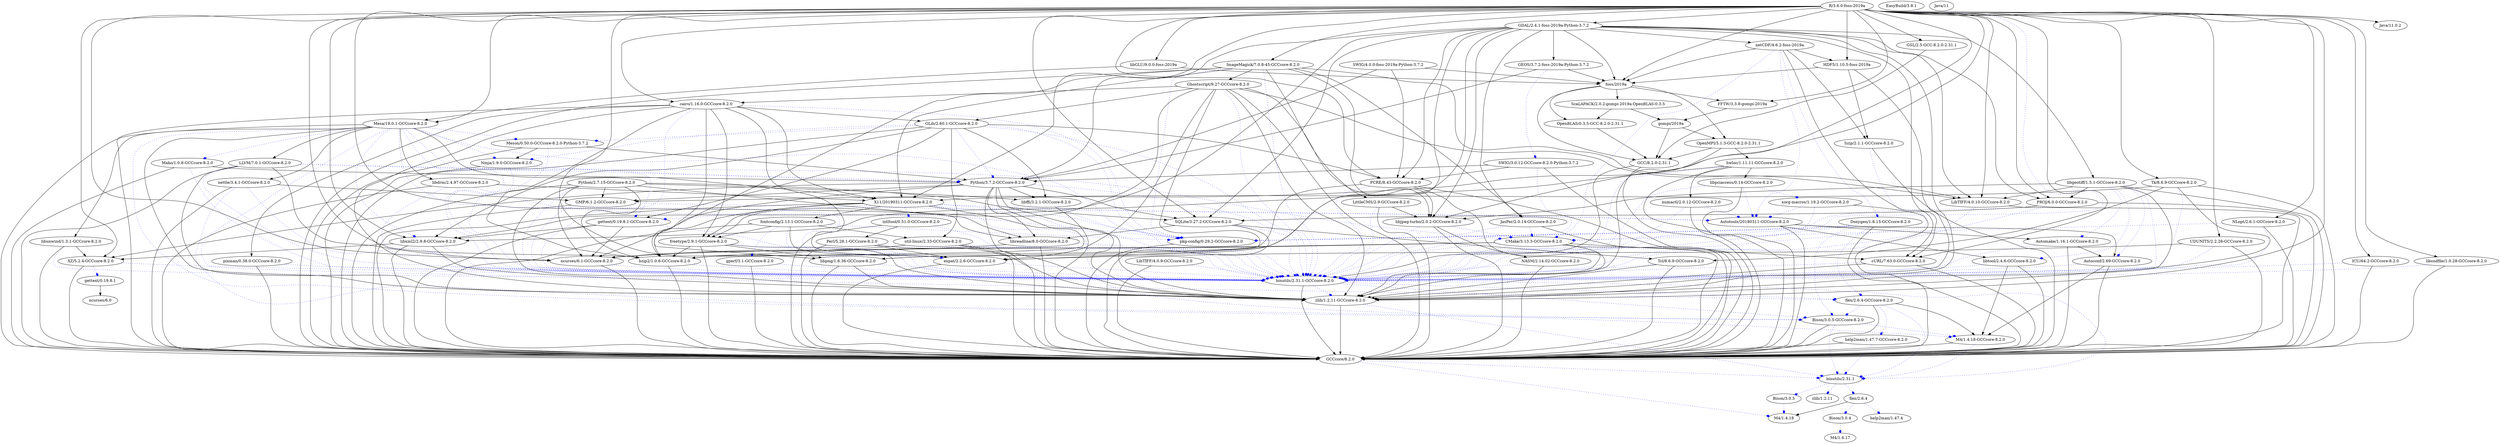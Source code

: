 digraph graphname {
"M4/1.4.18";
"Bison/3.0.5-GCCcore-8.2.0";
"binutils/2.31.1";
"M4/1.4.17";
"intltool/0.51.0-GCCcore-8.2.0";
"GCC/8.2.0-2.31.1";
"GLib/2.60.1-GCCcore-8.2.0";
"EasyBuild/3.8.1";
"Bison/3.0.4";
"Bison/3.0.5";
"GCCcore/8.2.0";
"libxml2/2.9.8-GCCcore-8.2.0";
"pkg-config/0.29.2-GCCcore-8.2.0";
"Tcl/8.6.9-GCCcore-8.2.0";
"Mako/1.0.8-GCCcore-8.2.0";
"libdrm/2.4.97-GCCcore-8.2.0";
"SWIG/4.0.0-foss-2019a-Python-3.7.2";
"libGLU/9.0.0-foss-2019a";
"expat/2.2.6-GCCcore-8.2.0";
"libtool/2.4.6-GCCcore-8.2.0";
"Automake/1.16.1-GCCcore-8.2.0";
"help2man/1.47.4";
"freetype/2.9.1-GCCcore-8.2.0";
"X11/20190311-GCCcore-8.2.0";
"LibTIFF/4.0.9-GCCcore-8.2.0";
"Java/11.0.2";
"ncurses/6.0";
"Autoconf/2.69-GCCcore-8.2.0";
"Python/3.7.2-GCCcore-8.2.0";
"cairo/1.16.0-GCCcore-8.2.0";
"R/3.6.0-foss-2019a";
"Ghostscript/9.27-GCCcore-8.2.0";
"zlib/1.2.11-GCCcore-8.2.0";
"Szip/2.1.1-GCCcore-8.2.0";
"util-linux/2.33-GCCcore-8.2.0";
"NLopt/2.6.1-GCCcore-8.2.0";
"OpenBLAS/0.3.5-GCC-8.2.0-2.31.1";
"libreadline/8.0-GCCcore-8.2.0";
"PROJ/6.0.0-GCCcore-8.2.0";
"LittleCMS/2.9-GCCcore-8.2.0";
"libffi/3.2.1-GCCcore-8.2.0";
"Tk/8.6.9-GCCcore-8.2.0";
"flex/2.6.4-GCCcore-8.2.0";
"libpciaccess/0.14-GCCcore-8.2.0";
"Doxygen/1.8.15-GCCcore-8.2.0";
"nettle/3.4.1-GCCcore-8.2.0";
"binutils/2.31.1-GCCcore-8.2.0";
"Autotools/20180311-GCCcore-8.2.0";
"libunwind/1.3.1-GCCcore-8.2.0";
"flex/2.6.4";
"zlib/1.2.11";
"numactl/2.0.12-GCCcore-8.2.0";
"FFTW/3.3.8-gompi-2019a";
"fontconfig/2.13.1-GCCcore-8.2.0";
"ICU/64.2-GCCcore-8.2.0";
"NASM/2.14.02-GCCcore-8.2.0";
"GMP/6.1.2-GCCcore-8.2.0";
"JasPer/2.0.14-GCCcore-8.2.0";
"SQLite/3.27.2-GCCcore-8.2.0";
"Python/2.7.15-GCCcore-8.2.0";
"Mesa/19.0.1-GCCcore-8.2.0";
"ncurses/6.1-GCCcore-8.2.0";
"UDUNITS/2.2.26-GCCcore-8.2.0";
"libpng/1.6.36-GCCcore-8.2.0";
"libjpeg-turbo/2.0.2-GCCcore-8.2.0";
"help2man/1.47.7-GCCcore-8.2.0";
"GSL/2.5-GCC-8.2.0-2.31.1";
"GDAL/2.4.1-foss-2019a-Python-3.7.2";
"SWIG/3.0.12-GCCcore-8.2.0-Python-3.7.2";
"netCDF/4.6.2-foss-2019a";
"gettext/0.19.8.1";
"LibTIFF/4.0.10-GCCcore-8.2.0";
"CMake/3.13.3-GCCcore-8.2.0";
"HDF5/1.10.5-foss-2019a";
"GEOS/3.7.2-foss-2019a-Python-3.7.2";
"Meson/0.50.0-GCCcore-8.2.0-Python-3.7.2";
"cURL/7.63.0-GCCcore-8.2.0";
"ScaLAPACK/2.0.2-gompi-2019a-OpenBLAS-0.3.5";
"gettext/0.19.8.1-GCCcore-8.2.0";
"Java/11";
"M4/1.4.18-GCCcore-8.2.0";
"xorg-macros/1.19.2-GCCcore-8.2.0";
"bzip2/1.0.6-GCCcore-8.2.0";
"libsndfile/1.0.28-GCCcore-8.2.0";
"Ninja/1.9.0-GCCcore-8.2.0";
"PCRE/8.43-GCCcore-8.2.0";
"gperf/3.1-GCCcore-8.2.0";
"XZ/5.2.4-GCCcore-8.2.0";
"hwloc/1.11.11-GCCcore-8.2.0";
"gompi/2019a";
"OpenMPI/3.1.3-GCC-8.2.0-2.31.1";
"foss/2019a";
"pixman/0.38.0-GCCcore-8.2.0";
"Perl/5.28.1-GCCcore-8.2.0";
"ImageMagick/7.0.8-45-GCCcore-8.2.0";
"libgeotiff/1.5.1-GCCcore-8.2.0";
"LLVM/7.0.1-GCCcore-8.2.0";
"Bison/3.0.5-GCCcore-8.2.0" -> "M4/1.4.18-GCCcore-8.2.0"  [arrowhead=diamond, color=blue, style=dotted];
"Bison/3.0.5-GCCcore-8.2.0" -> "binutils/2.31.1"  [arrowhead=diamond, color=blue, style=dotted];
"Bison/3.0.5-GCCcore-8.2.0" -> "GCCcore/8.2.0";
"binutils/2.31.1" -> "flex/2.6.4"  [arrowhead=diamond, color=blue, style=dotted];
"binutils/2.31.1" -> "Bison/3.0.5"  [arrowhead=diamond, color=blue, style=dotted];
"binutils/2.31.1" -> "zlib/1.2.11"  [arrowhead=diamond, color=blue, style=dotted];
"intltool/0.51.0-GCCcore-8.2.0" -> "Perl/5.28.1-GCCcore-8.2.0";
"intltool/0.51.0-GCCcore-8.2.0" -> "binutils/2.31.1-GCCcore-8.2.0"  [arrowhead=diamond, color=blue, style=dotted];
"intltool/0.51.0-GCCcore-8.2.0" -> "GCCcore/8.2.0";
"GCC/8.2.0-2.31.1" -> "GCCcore/8.2.0";
"GCC/8.2.0-2.31.1" -> "binutils/2.31.1-GCCcore-8.2.0";
"GLib/2.60.1-GCCcore-8.2.0" -> "libffi/3.2.1-GCCcore-8.2.0";
"GLib/2.60.1-GCCcore-8.2.0" -> "gettext/0.19.8.1-GCCcore-8.2.0";
"GLib/2.60.1-GCCcore-8.2.0" -> "libxml2/2.9.8-GCCcore-8.2.0";
"GLib/2.60.1-GCCcore-8.2.0" -> "PCRE/8.43-GCCcore-8.2.0";
"GLib/2.60.1-GCCcore-8.2.0" -> "util-linux/2.33-GCCcore-8.2.0";
"GLib/2.60.1-GCCcore-8.2.0" -> "Python/3.7.2-GCCcore-8.2.0"  [arrowhead=diamond, color=blue, style=dotted];
"GLib/2.60.1-GCCcore-8.2.0" -> "Meson/0.50.0-GCCcore-8.2.0-Python-3.7.2"  [arrowhead=diamond, color=blue, style=dotted];
"GLib/2.60.1-GCCcore-8.2.0" -> "Ninja/1.9.0-GCCcore-8.2.0"  [arrowhead=diamond, color=blue, style=dotted];
"GLib/2.60.1-GCCcore-8.2.0" -> "binutils/2.31.1-GCCcore-8.2.0"  [arrowhead=diamond, color=blue, style=dotted];
"GLib/2.60.1-GCCcore-8.2.0" -> "pkg-config/0.29.2-GCCcore-8.2.0"  [arrowhead=diamond, color=blue, style=dotted];
"GLib/2.60.1-GCCcore-8.2.0" -> "GCCcore/8.2.0";
"Bison/3.0.4" -> "M4/1.4.17"  [arrowhead=diamond, color=blue, style=dotted];
"Bison/3.0.5" -> "M4/1.4.18"  [arrowhead=diamond, color=blue, style=dotted];
"GCCcore/8.2.0" -> "M4/1.4.18"  [arrowhead=diamond, color=blue, style=dotted];
"GCCcore/8.2.0" -> "binutils/2.31.1"  [arrowhead=diamond, color=blue, style=dotted];
"libxml2/2.9.8-GCCcore-8.2.0" -> "XZ/5.2.4-GCCcore-8.2.0";
"libxml2/2.9.8-GCCcore-8.2.0" -> "zlib/1.2.11-GCCcore-8.2.0";
"libxml2/2.9.8-GCCcore-8.2.0" -> "binutils/2.31.1-GCCcore-8.2.0"  [arrowhead=diamond, color=blue, style=dotted];
"libxml2/2.9.8-GCCcore-8.2.0" -> "GCCcore/8.2.0";
"pkg-config/0.29.2-GCCcore-8.2.0" -> "binutils/2.31.1-GCCcore-8.2.0"  [arrowhead=diamond, color=blue, style=dotted];
"pkg-config/0.29.2-GCCcore-8.2.0" -> "GCCcore/8.2.0";
"Tcl/8.6.9-GCCcore-8.2.0" -> "zlib/1.2.11-GCCcore-8.2.0";
"Tcl/8.6.9-GCCcore-8.2.0" -> "binutils/2.31.1-GCCcore-8.2.0"  [arrowhead=diamond, color=blue, style=dotted];
"Tcl/8.6.9-GCCcore-8.2.0" -> "GCCcore/8.2.0";
"Mako/1.0.8-GCCcore-8.2.0" -> "Python/3.7.2-GCCcore-8.2.0";
"Mako/1.0.8-GCCcore-8.2.0" -> "binutils/2.31.1-GCCcore-8.2.0"  [arrowhead=diamond, color=blue, style=dotted];
"Mako/1.0.8-GCCcore-8.2.0" -> "GCCcore/8.2.0";
"libdrm/2.4.97-GCCcore-8.2.0" -> "X11/20190311-GCCcore-8.2.0";
"libdrm/2.4.97-GCCcore-8.2.0" -> "binutils/2.31.1-GCCcore-8.2.0"  [arrowhead=diamond, color=blue, style=dotted];
"libdrm/2.4.97-GCCcore-8.2.0" -> "pkg-config/0.29.2-GCCcore-8.2.0"  [arrowhead=diamond, color=blue, style=dotted];
"libdrm/2.4.97-GCCcore-8.2.0" -> "GCCcore/8.2.0";
"SWIG/4.0.0-foss-2019a-Python-3.7.2" -> "Python/3.7.2-GCCcore-8.2.0";
"SWIG/4.0.0-foss-2019a-Python-3.7.2" -> "PCRE/8.43-GCCcore-8.2.0";
"SWIG/4.0.0-foss-2019a-Python-3.7.2" -> "foss/2019a";
"libGLU/9.0.0-foss-2019a" -> "Mesa/19.0.1-GCCcore-8.2.0";
"libGLU/9.0.0-foss-2019a" -> "foss/2019a";
"expat/2.2.6-GCCcore-8.2.0" -> "binutils/2.31.1-GCCcore-8.2.0"  [arrowhead=diamond, color=blue, style=dotted];
"expat/2.2.6-GCCcore-8.2.0" -> "GCCcore/8.2.0";
"libtool/2.4.6-GCCcore-8.2.0" -> "M4/1.4.18-GCCcore-8.2.0";
"libtool/2.4.6-GCCcore-8.2.0" -> "binutils/2.31.1-GCCcore-8.2.0"  [arrowhead=diamond, color=blue, style=dotted];
"libtool/2.4.6-GCCcore-8.2.0" -> "GCCcore/8.2.0";
"Automake/1.16.1-GCCcore-8.2.0" -> "Autoconf/2.69-GCCcore-8.2.0";
"Automake/1.16.1-GCCcore-8.2.0" -> "binutils/2.31.1-GCCcore-8.2.0"  [arrowhead=diamond, color=blue, style=dotted];
"Automake/1.16.1-GCCcore-8.2.0" -> "GCCcore/8.2.0";
"freetype/2.9.1-GCCcore-8.2.0" -> "bzip2/1.0.6-GCCcore-8.2.0";
"freetype/2.9.1-GCCcore-8.2.0" -> "libpng/1.6.36-GCCcore-8.2.0";
"freetype/2.9.1-GCCcore-8.2.0" -> "zlib/1.2.11-GCCcore-8.2.0";
"freetype/2.9.1-GCCcore-8.2.0" -> "binutils/2.31.1-GCCcore-8.2.0"  [arrowhead=diamond, color=blue, style=dotted];
"freetype/2.9.1-GCCcore-8.2.0" -> "GCCcore/8.2.0";
"X11/20190311-GCCcore-8.2.0" -> "bzip2/1.0.6-GCCcore-8.2.0";
"X11/20190311-GCCcore-8.2.0" -> "fontconfig/2.13.1-GCCcore-8.2.0";
"X11/20190311-GCCcore-8.2.0" -> "freetype/2.9.1-GCCcore-8.2.0";
"X11/20190311-GCCcore-8.2.0" -> "zlib/1.2.11-GCCcore-8.2.0";
"X11/20190311-GCCcore-8.2.0" -> "binutils/2.31.1-GCCcore-8.2.0"  [arrowhead=diamond, color=blue, style=dotted];
"X11/20190311-GCCcore-8.2.0" -> "Autotools/20180311-GCCcore-8.2.0"  [arrowhead=diamond, color=blue, style=dotted];
"X11/20190311-GCCcore-8.2.0" -> "Bison/3.0.5-GCCcore-8.2.0"  [arrowhead=diamond, color=blue, style=dotted];
"X11/20190311-GCCcore-8.2.0" -> "gettext/0.19.8.1-GCCcore-8.2.0"  [arrowhead=diamond, color=blue, style=dotted];
"X11/20190311-GCCcore-8.2.0" -> "pkg-config/0.29.2-GCCcore-8.2.0"  [arrowhead=diamond, color=blue, style=dotted];
"X11/20190311-GCCcore-8.2.0" -> "intltool/0.51.0-GCCcore-8.2.0"  [arrowhead=diamond, color=blue, style=dotted];
"X11/20190311-GCCcore-8.2.0" -> "GCCcore/8.2.0";
"LibTIFF/4.0.9-GCCcore-8.2.0" -> "binutils/2.31.1-GCCcore-8.2.0"  [arrowhead=diamond, color=blue, style=dotted];
"LibTIFF/4.0.9-GCCcore-8.2.0" -> "GCCcore/8.2.0";
"Autoconf/2.69-GCCcore-8.2.0" -> "M4/1.4.18-GCCcore-8.2.0";
"Autoconf/2.69-GCCcore-8.2.0" -> "binutils/2.31.1-GCCcore-8.2.0"  [arrowhead=diamond, color=blue, style=dotted];
"Autoconf/2.69-GCCcore-8.2.0" -> "GCCcore/8.2.0";
"Python/3.7.2-GCCcore-8.2.0" -> "bzip2/1.0.6-GCCcore-8.2.0";
"Python/3.7.2-GCCcore-8.2.0" -> "zlib/1.2.11-GCCcore-8.2.0";
"Python/3.7.2-GCCcore-8.2.0" -> "libreadline/8.0-GCCcore-8.2.0";
"Python/3.7.2-GCCcore-8.2.0" -> "ncurses/6.1-GCCcore-8.2.0";
"Python/3.7.2-GCCcore-8.2.0" -> "SQLite/3.27.2-GCCcore-8.2.0";
"Python/3.7.2-GCCcore-8.2.0" -> "XZ/5.2.4-GCCcore-8.2.0";
"Python/3.7.2-GCCcore-8.2.0" -> "GMP/6.1.2-GCCcore-8.2.0";
"Python/3.7.2-GCCcore-8.2.0" -> "libffi/3.2.1-GCCcore-8.2.0";
"Python/3.7.2-GCCcore-8.2.0" -> "binutils/2.31.1-GCCcore-8.2.0"  [arrowhead=diamond, color=blue, style=dotted];
"Python/3.7.2-GCCcore-8.2.0" -> "GCCcore/8.2.0";
"cairo/1.16.0-GCCcore-8.2.0" -> "bzip2/1.0.6-GCCcore-8.2.0";
"cairo/1.16.0-GCCcore-8.2.0" -> "zlib/1.2.11-GCCcore-8.2.0";
"cairo/1.16.0-GCCcore-8.2.0" -> "libpng/1.6.36-GCCcore-8.2.0";
"cairo/1.16.0-GCCcore-8.2.0" -> "freetype/2.9.1-GCCcore-8.2.0";
"cairo/1.16.0-GCCcore-8.2.0" -> "pixman/0.38.0-GCCcore-8.2.0";
"cairo/1.16.0-GCCcore-8.2.0" -> "expat/2.2.6-GCCcore-8.2.0";
"cairo/1.16.0-GCCcore-8.2.0" -> "GLib/2.60.1-GCCcore-8.2.0";
"cairo/1.16.0-GCCcore-8.2.0" -> "X11/20190311-GCCcore-8.2.0";
"cairo/1.16.0-GCCcore-8.2.0" -> "binutils/2.31.1-GCCcore-8.2.0"  [arrowhead=diamond, color=blue, style=dotted];
"cairo/1.16.0-GCCcore-8.2.0" -> "pkg-config/0.29.2-GCCcore-8.2.0"  [arrowhead=diamond, color=blue, style=dotted];
"cairo/1.16.0-GCCcore-8.2.0" -> "GCCcore/8.2.0";
"R/3.6.0-foss-2019a" -> "X11/20190311-GCCcore-8.2.0";
"R/3.6.0-foss-2019a" -> "Mesa/19.0.1-GCCcore-8.2.0";
"R/3.6.0-foss-2019a" -> "libGLU/9.0.0-foss-2019a";
"R/3.6.0-foss-2019a" -> "cairo/1.16.0-GCCcore-8.2.0";
"R/3.6.0-foss-2019a" -> "libreadline/8.0-GCCcore-8.2.0";
"R/3.6.0-foss-2019a" -> "ncurses/6.1-GCCcore-8.2.0";
"R/3.6.0-foss-2019a" -> "bzip2/1.0.6-GCCcore-8.2.0";
"R/3.6.0-foss-2019a" -> "XZ/5.2.4-GCCcore-8.2.0";
"R/3.6.0-foss-2019a" -> "zlib/1.2.11-GCCcore-8.2.0";
"R/3.6.0-foss-2019a" -> "SQLite/3.27.2-GCCcore-8.2.0";
"R/3.6.0-foss-2019a" -> "PCRE/8.43-GCCcore-8.2.0";
"R/3.6.0-foss-2019a" -> "libpng/1.6.36-GCCcore-8.2.0";
"R/3.6.0-foss-2019a" -> "libjpeg-turbo/2.0.2-GCCcore-8.2.0";
"R/3.6.0-foss-2019a" -> "LibTIFF/4.0.10-GCCcore-8.2.0";
"R/3.6.0-foss-2019a" -> "Java/11.0.2";
"R/3.6.0-foss-2019a" -> "Tk/8.6.9-GCCcore-8.2.0";
"R/3.6.0-foss-2019a" -> "cURL/7.63.0-GCCcore-8.2.0";
"R/3.6.0-foss-2019a" -> "libxml2/2.9.8-GCCcore-8.2.0";
"R/3.6.0-foss-2019a" -> "GDAL/2.4.1-foss-2019a-Python-3.7.2";
"R/3.6.0-foss-2019a" -> "PROJ/6.0.0-GCCcore-8.2.0";
"R/3.6.0-foss-2019a" -> "GMP/6.1.2-GCCcore-8.2.0";
"R/3.6.0-foss-2019a" -> "NLopt/2.6.1-GCCcore-8.2.0";
"R/3.6.0-foss-2019a" -> "FFTW/3.3.8-gompi-2019a";
"R/3.6.0-foss-2019a" -> "libsndfile/1.0.28-GCCcore-8.2.0";
"R/3.6.0-foss-2019a" -> "ICU/64.2-GCCcore-8.2.0";
"R/3.6.0-foss-2019a" -> "HDF5/1.10.5-foss-2019a";
"R/3.6.0-foss-2019a" -> "UDUNITS/2.2.26-GCCcore-8.2.0";
"R/3.6.0-foss-2019a" -> "GSL/2.5-GCC-8.2.0-2.31.1";
"R/3.6.0-foss-2019a" -> "ImageMagick/7.0.8-45-GCCcore-8.2.0";
"R/3.6.0-foss-2019a" -> "pkg-config/0.29.2-GCCcore-8.2.0"  [arrowhead=diamond, color=blue, style=dotted];
"R/3.6.0-foss-2019a" -> "foss/2019a";
"Ghostscript/9.27-GCCcore-8.2.0" -> "zlib/1.2.11-GCCcore-8.2.0";
"Ghostscript/9.27-GCCcore-8.2.0" -> "libpng/1.6.36-GCCcore-8.2.0";
"Ghostscript/9.27-GCCcore-8.2.0" -> "freetype/2.9.1-GCCcore-8.2.0";
"Ghostscript/9.27-GCCcore-8.2.0" -> "libjpeg-turbo/2.0.2-GCCcore-8.2.0";
"Ghostscript/9.27-GCCcore-8.2.0" -> "expat/2.2.6-GCCcore-8.2.0";
"Ghostscript/9.27-GCCcore-8.2.0" -> "GLib/2.60.1-GCCcore-8.2.0";
"Ghostscript/9.27-GCCcore-8.2.0" -> "cairo/1.16.0-GCCcore-8.2.0";
"Ghostscript/9.27-GCCcore-8.2.0" -> "LibTIFF/4.0.10-GCCcore-8.2.0";
"Ghostscript/9.27-GCCcore-8.2.0" -> "binutils/2.31.1-GCCcore-8.2.0"  [arrowhead=diamond, color=blue, style=dotted];
"Ghostscript/9.27-GCCcore-8.2.0" -> "GCCcore/8.2.0";
"zlib/1.2.11-GCCcore-8.2.0" -> "binutils/2.31.1"  [arrowhead=diamond, color=blue, style=dotted];
"zlib/1.2.11-GCCcore-8.2.0" -> "GCCcore/8.2.0";
"Szip/2.1.1-GCCcore-8.2.0" -> "binutils/2.31.1-GCCcore-8.2.0"  [arrowhead=diamond, color=blue, style=dotted];
"Szip/2.1.1-GCCcore-8.2.0" -> "GCCcore/8.2.0";
"util-linux/2.33-GCCcore-8.2.0" -> "ncurses/6.1-GCCcore-8.2.0";
"util-linux/2.33-GCCcore-8.2.0" -> "zlib/1.2.11-GCCcore-8.2.0";
"util-linux/2.33-GCCcore-8.2.0" -> "binutils/2.31.1-GCCcore-8.2.0"  [arrowhead=diamond, color=blue, style=dotted];
"util-linux/2.33-GCCcore-8.2.0" -> "GCCcore/8.2.0";
"NLopt/2.6.1-GCCcore-8.2.0" -> "CMake/3.13.3-GCCcore-8.2.0"  [arrowhead=diamond, color=blue, style=dotted];
"NLopt/2.6.1-GCCcore-8.2.0" -> "binutils/2.31.1-GCCcore-8.2.0"  [arrowhead=diamond, color=blue, style=dotted];
"NLopt/2.6.1-GCCcore-8.2.0" -> "GCCcore/8.2.0";
"OpenBLAS/0.3.5-GCC-8.2.0-2.31.1" -> "GCC/8.2.0-2.31.1";
"libreadline/8.0-GCCcore-8.2.0" -> "ncurses/6.1-GCCcore-8.2.0";
"libreadline/8.0-GCCcore-8.2.0" -> "binutils/2.31.1-GCCcore-8.2.0"  [arrowhead=diamond, color=blue, style=dotted];
"libreadline/8.0-GCCcore-8.2.0" -> "GCCcore/8.2.0";
"PROJ/6.0.0-GCCcore-8.2.0" -> "SQLite/3.27.2-GCCcore-8.2.0";
"PROJ/6.0.0-GCCcore-8.2.0" -> "pkg-config/0.29.2-GCCcore-8.2.0"  [arrowhead=diamond, color=blue, style=dotted];
"PROJ/6.0.0-GCCcore-8.2.0" -> "binutils/2.31.1-GCCcore-8.2.0"  [arrowhead=diamond, color=blue, style=dotted];
"PROJ/6.0.0-GCCcore-8.2.0" -> "GCCcore/8.2.0";
"LittleCMS/2.9-GCCcore-8.2.0" -> "libjpeg-turbo/2.0.2-GCCcore-8.2.0";
"LittleCMS/2.9-GCCcore-8.2.0" -> "binutils/2.31.1-GCCcore-8.2.0"  [arrowhead=diamond, color=blue, style=dotted];
"LittleCMS/2.9-GCCcore-8.2.0" -> "GCCcore/8.2.0";
"libffi/3.2.1-GCCcore-8.2.0" -> "binutils/2.31.1-GCCcore-8.2.0"  [arrowhead=diamond, color=blue, style=dotted];
"libffi/3.2.1-GCCcore-8.2.0" -> "GCCcore/8.2.0";
"Tk/8.6.9-GCCcore-8.2.0" -> "Tcl/8.6.9-GCCcore-8.2.0";
"Tk/8.6.9-GCCcore-8.2.0" -> "X11/20190311-GCCcore-8.2.0";
"Tk/8.6.9-GCCcore-8.2.0" -> "zlib/1.2.11-GCCcore-8.2.0";
"Tk/8.6.9-GCCcore-8.2.0" -> "binutils/2.31.1-GCCcore-8.2.0"  [arrowhead=diamond, color=blue, style=dotted];
"Tk/8.6.9-GCCcore-8.2.0" -> "GCCcore/8.2.0";
"flex/2.6.4-GCCcore-8.2.0" -> "M4/1.4.18-GCCcore-8.2.0";
"flex/2.6.4-GCCcore-8.2.0" -> "Bison/3.0.5-GCCcore-8.2.0"  [arrowhead=diamond, color=blue, style=dotted];
"flex/2.6.4-GCCcore-8.2.0" -> "help2man/1.47.7-GCCcore-8.2.0"  [arrowhead=diamond, color=blue, style=dotted];
"flex/2.6.4-GCCcore-8.2.0" -> "binutils/2.31.1"  [arrowhead=diamond, color=blue, style=dotted];
"flex/2.6.4-GCCcore-8.2.0" -> "GCCcore/8.2.0";
"libpciaccess/0.14-GCCcore-8.2.0" -> "binutils/2.31.1-GCCcore-8.2.0"  [arrowhead=diamond, color=blue, style=dotted];
"libpciaccess/0.14-GCCcore-8.2.0" -> "Autotools/20180311-GCCcore-8.2.0"  [arrowhead=diamond, color=blue, style=dotted];
"libpciaccess/0.14-GCCcore-8.2.0" -> "xorg-macros/1.19.2-GCCcore-8.2.0"  [arrowhead=diamond, color=blue, style=dotted];
"libpciaccess/0.14-GCCcore-8.2.0" -> "GCCcore/8.2.0";
"Doxygen/1.8.15-GCCcore-8.2.0" -> "binutils/2.31.1-GCCcore-8.2.0"  [arrowhead=diamond, color=blue, style=dotted];
"Doxygen/1.8.15-GCCcore-8.2.0" -> "Bison/3.0.5-GCCcore-8.2.0"  [arrowhead=diamond, color=blue, style=dotted];
"Doxygen/1.8.15-GCCcore-8.2.0" -> "CMake/3.13.3-GCCcore-8.2.0"  [arrowhead=diamond, color=blue, style=dotted];
"Doxygen/1.8.15-GCCcore-8.2.0" -> "flex/2.6.4-GCCcore-8.2.0"  [arrowhead=diamond, color=blue, style=dotted];
"Doxygen/1.8.15-GCCcore-8.2.0" -> "pkg-config/0.29.2-GCCcore-8.2.0"  [arrowhead=diamond, color=blue, style=dotted];
"Doxygen/1.8.15-GCCcore-8.2.0" -> "GCCcore/8.2.0";
"nettle/3.4.1-GCCcore-8.2.0" -> "GMP/6.1.2-GCCcore-8.2.0";
"nettle/3.4.1-GCCcore-8.2.0" -> "binutils/2.31.1-GCCcore-8.2.0"  [arrowhead=diamond, color=blue, style=dotted];
"nettle/3.4.1-GCCcore-8.2.0" -> "M4/1.4.18-GCCcore-8.2.0"  [arrowhead=diamond, color=blue, style=dotted];
"nettle/3.4.1-GCCcore-8.2.0" -> "GCCcore/8.2.0";
"binutils/2.31.1-GCCcore-8.2.0" -> "flex/2.6.4-GCCcore-8.2.0"  [arrowhead=diamond, color=blue, style=dotted];
"binutils/2.31.1-GCCcore-8.2.0" -> "Bison/3.0.5-GCCcore-8.2.0"  [arrowhead=diamond, color=blue, style=dotted];
"binutils/2.31.1-GCCcore-8.2.0" -> "zlib/1.2.11-GCCcore-8.2.0"  [arrowhead=diamond, color=blue, style=dotted];
"binutils/2.31.1-GCCcore-8.2.0" -> "binutils/2.31.1"  [arrowhead=diamond, color=blue, style=dotted];
"binutils/2.31.1-GCCcore-8.2.0" -> "GCCcore/8.2.0";
"Autotools/20180311-GCCcore-8.2.0" -> "Autoconf/2.69-GCCcore-8.2.0";
"Autotools/20180311-GCCcore-8.2.0" -> "Automake/1.16.1-GCCcore-8.2.0";
"Autotools/20180311-GCCcore-8.2.0" -> "libtool/2.4.6-GCCcore-8.2.0";
"Autotools/20180311-GCCcore-8.2.0" -> "GCCcore/8.2.0";
"libunwind/1.3.1-GCCcore-8.2.0" -> "XZ/5.2.4-GCCcore-8.2.0";
"libunwind/1.3.1-GCCcore-8.2.0" -> "binutils/2.31.1-GCCcore-8.2.0"  [arrowhead=diamond, color=blue, style=dotted];
"libunwind/1.3.1-GCCcore-8.2.0" -> "GCCcore/8.2.0";
"flex/2.6.4" -> "M4/1.4.18";
"flex/2.6.4" -> "Bison/3.0.4"  [arrowhead=diamond, color=blue, style=dotted];
"flex/2.6.4" -> "help2man/1.47.4"  [arrowhead=diamond, color=blue, style=dotted];
"numactl/2.0.12-GCCcore-8.2.0" -> "binutils/2.31.1-GCCcore-8.2.0"  [arrowhead=diamond, color=blue, style=dotted];
"numactl/2.0.12-GCCcore-8.2.0" -> "Autotools/20180311-GCCcore-8.2.0"  [arrowhead=diamond, color=blue, style=dotted];
"numactl/2.0.12-GCCcore-8.2.0" -> "GCCcore/8.2.0";
"FFTW/3.3.8-gompi-2019a" -> "gompi/2019a";
"fontconfig/2.13.1-GCCcore-8.2.0" -> "expat/2.2.6-GCCcore-8.2.0";
"fontconfig/2.13.1-GCCcore-8.2.0" -> "freetype/2.9.1-GCCcore-8.2.0";
"fontconfig/2.13.1-GCCcore-8.2.0" -> "util-linux/2.33-GCCcore-8.2.0";
"fontconfig/2.13.1-GCCcore-8.2.0" -> "binutils/2.31.1-GCCcore-8.2.0"  [arrowhead=diamond, color=blue, style=dotted];
"fontconfig/2.13.1-GCCcore-8.2.0" -> "gperf/3.1-GCCcore-8.2.0"  [arrowhead=diamond, color=blue, style=dotted];
"fontconfig/2.13.1-GCCcore-8.2.0" -> "pkg-config/0.29.2-GCCcore-8.2.0"  [arrowhead=diamond, color=blue, style=dotted];
"fontconfig/2.13.1-GCCcore-8.2.0" -> "GCCcore/8.2.0";
"ICU/64.2-GCCcore-8.2.0" -> "binutils/2.31.1-GCCcore-8.2.0"  [arrowhead=diamond, color=blue, style=dotted];
"ICU/64.2-GCCcore-8.2.0" -> "GCCcore/8.2.0";
"NASM/2.14.02-GCCcore-8.2.0" -> "binutils/2.31.1-GCCcore-8.2.0"  [arrowhead=diamond, color=blue, style=dotted];
"NASM/2.14.02-GCCcore-8.2.0" -> "GCCcore/8.2.0";
"GMP/6.1.2-GCCcore-8.2.0" -> "Autotools/20180311-GCCcore-8.2.0"  [arrowhead=diamond, color=blue, style=dotted];
"GMP/6.1.2-GCCcore-8.2.0" -> "binutils/2.31.1-GCCcore-8.2.0"  [arrowhead=diamond, color=blue, style=dotted];
"GMP/6.1.2-GCCcore-8.2.0" -> "GCCcore/8.2.0";
"JasPer/2.0.14-GCCcore-8.2.0" -> "binutils/2.31.1-GCCcore-8.2.0"  [arrowhead=diamond, color=blue, style=dotted];
"JasPer/2.0.14-GCCcore-8.2.0" -> "CMake/3.13.3-GCCcore-8.2.0"  [arrowhead=diamond, color=blue, style=dotted];
"JasPer/2.0.14-GCCcore-8.2.0" -> "GCCcore/8.2.0";
"SQLite/3.27.2-GCCcore-8.2.0" -> "libreadline/8.0-GCCcore-8.2.0";
"SQLite/3.27.2-GCCcore-8.2.0" -> "Tcl/8.6.9-GCCcore-8.2.0";
"SQLite/3.27.2-GCCcore-8.2.0" -> "binutils/2.31.1-GCCcore-8.2.0"  [arrowhead=diamond, color=blue, style=dotted];
"SQLite/3.27.2-GCCcore-8.2.0" -> "GCCcore/8.2.0";
"Python/2.7.15-GCCcore-8.2.0" -> "bzip2/1.0.6-GCCcore-8.2.0";
"Python/2.7.15-GCCcore-8.2.0" -> "zlib/1.2.11-GCCcore-8.2.0";
"Python/2.7.15-GCCcore-8.2.0" -> "libreadline/8.0-GCCcore-8.2.0";
"Python/2.7.15-GCCcore-8.2.0" -> "ncurses/6.1-GCCcore-8.2.0";
"Python/2.7.15-GCCcore-8.2.0" -> "SQLite/3.27.2-GCCcore-8.2.0";
"Python/2.7.15-GCCcore-8.2.0" -> "GMP/6.1.2-GCCcore-8.2.0";
"Python/2.7.15-GCCcore-8.2.0" -> "libffi/3.2.1-GCCcore-8.2.0";
"Python/2.7.15-GCCcore-8.2.0" -> "binutils/2.31.1-GCCcore-8.2.0"  [arrowhead=diamond, color=blue, style=dotted];
"Python/2.7.15-GCCcore-8.2.0" -> "GCCcore/8.2.0";
"Mesa/19.0.1-GCCcore-8.2.0" -> "zlib/1.2.11-GCCcore-8.2.0";
"Mesa/19.0.1-GCCcore-8.2.0" -> "nettle/3.4.1-GCCcore-8.2.0";
"Mesa/19.0.1-GCCcore-8.2.0" -> "libdrm/2.4.97-GCCcore-8.2.0";
"Mesa/19.0.1-GCCcore-8.2.0" -> "LLVM/7.0.1-GCCcore-8.2.0";
"Mesa/19.0.1-GCCcore-8.2.0" -> "X11/20190311-GCCcore-8.2.0";
"Mesa/19.0.1-GCCcore-8.2.0" -> "libunwind/1.3.1-GCCcore-8.2.0";
"Mesa/19.0.1-GCCcore-8.2.0" -> "binutils/2.31.1-GCCcore-8.2.0"  [arrowhead=diamond, color=blue, style=dotted];
"Mesa/19.0.1-GCCcore-8.2.0" -> "Meson/0.50.0-GCCcore-8.2.0-Python-3.7.2"  [arrowhead=diamond, color=blue, style=dotted];
"Mesa/19.0.1-GCCcore-8.2.0" -> "Ninja/1.9.0-GCCcore-8.2.0"  [arrowhead=diamond, color=blue, style=dotted];
"Mesa/19.0.1-GCCcore-8.2.0" -> "flex/2.6.4-GCCcore-8.2.0"  [arrowhead=diamond, color=blue, style=dotted];
"Mesa/19.0.1-GCCcore-8.2.0" -> "Bison/3.0.5-GCCcore-8.2.0"  [arrowhead=diamond, color=blue, style=dotted];
"Mesa/19.0.1-GCCcore-8.2.0" -> "pkg-config/0.29.2-GCCcore-8.2.0"  [arrowhead=diamond, color=blue, style=dotted];
"Mesa/19.0.1-GCCcore-8.2.0" -> "Mako/1.0.8-GCCcore-8.2.0"  [arrowhead=diamond, color=blue, style=dotted];
"Mesa/19.0.1-GCCcore-8.2.0" -> "libxml2/2.9.8-GCCcore-8.2.0"  [arrowhead=diamond, color=blue, style=dotted];
"Mesa/19.0.1-GCCcore-8.2.0" -> "expat/2.2.6-GCCcore-8.2.0"  [arrowhead=diamond, color=blue, style=dotted];
"Mesa/19.0.1-GCCcore-8.2.0" -> "gettext/0.19.8.1-GCCcore-8.2.0"  [arrowhead=diamond, color=blue, style=dotted];
"Mesa/19.0.1-GCCcore-8.2.0" -> "GCCcore/8.2.0";
"ncurses/6.1-GCCcore-8.2.0" -> "binutils/2.31.1-GCCcore-8.2.0"  [arrowhead=diamond, color=blue, style=dotted];
"ncurses/6.1-GCCcore-8.2.0" -> "GCCcore/8.2.0";
"UDUNITS/2.2.26-GCCcore-8.2.0" -> "expat/2.2.6-GCCcore-8.2.0";
"UDUNITS/2.2.26-GCCcore-8.2.0" -> "binutils/2.31.1-GCCcore-8.2.0"  [arrowhead=diamond, color=blue, style=dotted];
"UDUNITS/2.2.26-GCCcore-8.2.0" -> "GCCcore/8.2.0";
"libpng/1.6.36-GCCcore-8.2.0" -> "zlib/1.2.11-GCCcore-8.2.0";
"libpng/1.6.36-GCCcore-8.2.0" -> "binutils/2.31.1-GCCcore-8.2.0"  [arrowhead=diamond, color=blue, style=dotted];
"libpng/1.6.36-GCCcore-8.2.0" -> "GCCcore/8.2.0";
"libjpeg-turbo/2.0.2-GCCcore-8.2.0" -> "NASM/2.14.02-GCCcore-8.2.0";
"libjpeg-turbo/2.0.2-GCCcore-8.2.0" -> "CMake/3.13.3-GCCcore-8.2.0"  [arrowhead=diamond, color=blue, style=dotted];
"libjpeg-turbo/2.0.2-GCCcore-8.2.0" -> "binutils/2.31.1-GCCcore-8.2.0"  [arrowhead=diamond, color=blue, style=dotted];
"libjpeg-turbo/2.0.2-GCCcore-8.2.0" -> "GCCcore/8.2.0";
"help2man/1.47.7-GCCcore-8.2.0" -> "binutils/2.31.1"  [arrowhead=diamond, color=blue, style=dotted];
"help2man/1.47.7-GCCcore-8.2.0" -> "GCCcore/8.2.0";
"GSL/2.5-GCC-8.2.0-2.31.1" -> "GCC/8.2.0-2.31.1";
"GDAL/2.4.1-foss-2019a-Python-3.7.2" -> "Python/3.7.2-GCCcore-8.2.0";
"GDAL/2.4.1-foss-2019a-Python-3.7.2" -> "netCDF/4.6.2-foss-2019a";
"GDAL/2.4.1-foss-2019a-Python-3.7.2" -> "expat/2.2.6-GCCcore-8.2.0";
"GDAL/2.4.1-foss-2019a-Python-3.7.2" -> "GEOS/3.7.2-foss-2019a-Python-3.7.2";
"GDAL/2.4.1-foss-2019a-Python-3.7.2" -> "SQLite/3.27.2-GCCcore-8.2.0";
"GDAL/2.4.1-foss-2019a-Python-3.7.2" -> "libxml2/2.9.8-GCCcore-8.2.0";
"GDAL/2.4.1-foss-2019a-Python-3.7.2" -> "libpng/1.6.36-GCCcore-8.2.0";
"GDAL/2.4.1-foss-2019a-Python-3.7.2" -> "libjpeg-turbo/2.0.2-GCCcore-8.2.0";
"GDAL/2.4.1-foss-2019a-Python-3.7.2" -> "JasPer/2.0.14-GCCcore-8.2.0";
"GDAL/2.4.1-foss-2019a-Python-3.7.2" -> "LibTIFF/4.0.10-GCCcore-8.2.0";
"GDAL/2.4.1-foss-2019a-Python-3.7.2" -> "zlib/1.2.11-GCCcore-8.2.0";
"GDAL/2.4.1-foss-2019a-Python-3.7.2" -> "cURL/7.63.0-GCCcore-8.2.0";
"GDAL/2.4.1-foss-2019a-Python-3.7.2" -> "PCRE/8.43-GCCcore-8.2.0";
"GDAL/2.4.1-foss-2019a-Python-3.7.2" -> "PROJ/6.0.0-GCCcore-8.2.0";
"GDAL/2.4.1-foss-2019a-Python-3.7.2" -> "libgeotiff/1.5.1-GCCcore-8.2.0";
"GDAL/2.4.1-foss-2019a-Python-3.7.2" -> "foss/2019a";
"SWIG/3.0.12-GCCcore-8.2.0-Python-3.7.2" -> "Python/3.7.2-GCCcore-8.2.0";
"SWIG/3.0.12-GCCcore-8.2.0-Python-3.7.2" -> "PCRE/8.43-GCCcore-8.2.0";
"SWIG/3.0.12-GCCcore-8.2.0-Python-3.7.2" -> "binutils/2.31.1-GCCcore-8.2.0"  [arrowhead=diamond, color=blue, style=dotted];
"SWIG/3.0.12-GCCcore-8.2.0-Python-3.7.2" -> "GCCcore/8.2.0";
"netCDF/4.6.2-foss-2019a" -> "HDF5/1.10.5-foss-2019a";
"netCDF/4.6.2-foss-2019a" -> "cURL/7.63.0-GCCcore-8.2.0";
"netCDF/4.6.2-foss-2019a" -> "Szip/2.1.1-GCCcore-8.2.0";
"netCDF/4.6.2-foss-2019a" -> "Autotools/20180311-GCCcore-8.2.0"  [arrowhead=diamond, color=blue, style=dotted];
"netCDF/4.6.2-foss-2019a" -> "CMake/3.13.3-GCCcore-8.2.0"  [arrowhead=diamond, color=blue, style=dotted];
"netCDF/4.6.2-foss-2019a" -> "Doxygen/1.8.15-GCCcore-8.2.0"  [arrowhead=diamond, color=blue, style=dotted];
"netCDF/4.6.2-foss-2019a" -> "foss/2019a";
"gettext/0.19.8.1" -> "ncurses/6.0";
"LibTIFF/4.0.10-GCCcore-8.2.0" -> "binutils/2.31.1-GCCcore-8.2.0"  [arrowhead=diamond, color=blue, style=dotted];
"LibTIFF/4.0.10-GCCcore-8.2.0" -> "GCCcore/8.2.0";
"CMake/3.13.3-GCCcore-8.2.0" -> "ncurses/6.1-GCCcore-8.2.0";
"CMake/3.13.3-GCCcore-8.2.0" -> "zlib/1.2.11-GCCcore-8.2.0";
"CMake/3.13.3-GCCcore-8.2.0" -> "bzip2/1.0.6-GCCcore-8.2.0";
"CMake/3.13.3-GCCcore-8.2.0" -> "cURL/7.63.0-GCCcore-8.2.0";
"CMake/3.13.3-GCCcore-8.2.0" -> "binutils/2.31.1-GCCcore-8.2.0"  [arrowhead=diamond, color=blue, style=dotted];
"CMake/3.13.3-GCCcore-8.2.0" -> "GCCcore/8.2.0";
"HDF5/1.10.5-foss-2019a" -> "zlib/1.2.11-GCCcore-8.2.0";
"HDF5/1.10.5-foss-2019a" -> "Szip/2.1.1-GCCcore-8.2.0";
"HDF5/1.10.5-foss-2019a" -> "foss/2019a";
"GEOS/3.7.2-foss-2019a-Python-3.7.2" -> "Python/3.7.2-GCCcore-8.2.0";
"GEOS/3.7.2-foss-2019a-Python-3.7.2" -> "SWIG/3.0.12-GCCcore-8.2.0-Python-3.7.2"  [arrowhead=diamond, color=blue, style=dotted];
"GEOS/3.7.2-foss-2019a-Python-3.7.2" -> "foss/2019a";
"Meson/0.50.0-GCCcore-8.2.0-Python-3.7.2" -> "Python/3.7.2-GCCcore-8.2.0";
"Meson/0.50.0-GCCcore-8.2.0-Python-3.7.2" -> "Ninja/1.9.0-GCCcore-8.2.0";
"Meson/0.50.0-GCCcore-8.2.0-Python-3.7.2" -> "binutils/2.31.1-GCCcore-8.2.0"  [arrowhead=diamond, color=blue, style=dotted];
"Meson/0.50.0-GCCcore-8.2.0-Python-3.7.2" -> "GCCcore/8.2.0";
"cURL/7.63.0-GCCcore-8.2.0" -> "zlib/1.2.11-GCCcore-8.2.0";
"cURL/7.63.0-GCCcore-8.2.0" -> "binutils/2.31.1-GCCcore-8.2.0"  [arrowhead=diamond, color=blue, style=dotted];
"cURL/7.63.0-GCCcore-8.2.0" -> "GCCcore/8.2.0";
"ScaLAPACK/2.0.2-gompi-2019a-OpenBLAS-0.3.5" -> "OpenBLAS/0.3.5-GCC-8.2.0-2.31.1";
"ScaLAPACK/2.0.2-gompi-2019a-OpenBLAS-0.3.5" -> "gompi/2019a";
"gettext/0.19.8.1-GCCcore-8.2.0" -> "libxml2/2.9.8-GCCcore-8.2.0";
"gettext/0.19.8.1-GCCcore-8.2.0" -> "ncurses/6.1-GCCcore-8.2.0";
"gettext/0.19.8.1-GCCcore-8.2.0" -> "binutils/2.31.1-GCCcore-8.2.0"  [arrowhead=diamond, color=blue, style=dotted];
"gettext/0.19.8.1-GCCcore-8.2.0" -> "GCCcore/8.2.0";
"M4/1.4.18-GCCcore-8.2.0" -> "binutils/2.31.1"  [arrowhead=diamond, color=blue, style=dotted];
"M4/1.4.18-GCCcore-8.2.0" -> "GCCcore/8.2.0";
"xorg-macros/1.19.2-GCCcore-8.2.0" -> "binutils/2.31.1-GCCcore-8.2.0"  [arrowhead=diamond, color=blue, style=dotted];
"xorg-macros/1.19.2-GCCcore-8.2.0" -> "Autotools/20180311-GCCcore-8.2.0"  [arrowhead=diamond, color=blue, style=dotted];
"xorg-macros/1.19.2-GCCcore-8.2.0" -> "GCCcore/8.2.0";
"bzip2/1.0.6-GCCcore-8.2.0" -> "binutils/2.31.1-GCCcore-8.2.0"  [arrowhead=diamond, color=blue, style=dotted];
"bzip2/1.0.6-GCCcore-8.2.0" -> "GCCcore/8.2.0";
"libsndfile/1.0.28-GCCcore-8.2.0" -> "binutils/2.31.1-GCCcore-8.2.0"  [arrowhead=diamond, color=blue, style=dotted];
"libsndfile/1.0.28-GCCcore-8.2.0" -> "GCCcore/8.2.0";
"Ninja/1.9.0-GCCcore-8.2.0" -> "binutils/2.31.1-GCCcore-8.2.0"  [arrowhead=diamond, color=blue, style=dotted];
"Ninja/1.9.0-GCCcore-8.2.0" -> "Python/3.7.2-GCCcore-8.2.0"  [arrowhead=diamond, color=blue, style=dotted];
"Ninja/1.9.0-GCCcore-8.2.0" -> "GCCcore/8.2.0";
"PCRE/8.43-GCCcore-8.2.0" -> "bzip2/1.0.6-GCCcore-8.2.0";
"PCRE/8.43-GCCcore-8.2.0" -> "zlib/1.2.11-GCCcore-8.2.0";
"PCRE/8.43-GCCcore-8.2.0" -> "binutils/2.31.1-GCCcore-8.2.0"  [arrowhead=diamond, color=blue, style=dotted];
"PCRE/8.43-GCCcore-8.2.0" -> "GCCcore/8.2.0";
"gperf/3.1-GCCcore-8.2.0" -> "binutils/2.31.1-GCCcore-8.2.0"  [arrowhead=diamond, color=blue, style=dotted];
"gperf/3.1-GCCcore-8.2.0" -> "GCCcore/8.2.0";
"XZ/5.2.4-GCCcore-8.2.0" -> "gettext/0.19.8.1"  [arrowhead=diamond, color=blue, style=dotted];
"XZ/5.2.4-GCCcore-8.2.0" -> "binutils/2.31.1-GCCcore-8.2.0"  [arrowhead=diamond, color=blue, style=dotted];
"XZ/5.2.4-GCCcore-8.2.0" -> "GCCcore/8.2.0";
"hwloc/1.11.11-GCCcore-8.2.0" -> "numactl/2.0.12-GCCcore-8.2.0";
"hwloc/1.11.11-GCCcore-8.2.0" -> "libxml2/2.9.8-GCCcore-8.2.0";
"hwloc/1.11.11-GCCcore-8.2.0" -> "libpciaccess/0.14-GCCcore-8.2.0";
"hwloc/1.11.11-GCCcore-8.2.0" -> "binutils/2.31.1-GCCcore-8.2.0"  [arrowhead=diamond, color=blue, style=dotted];
"hwloc/1.11.11-GCCcore-8.2.0" -> "GCCcore/8.2.0";
"gompi/2019a" -> "GCC/8.2.0-2.31.1";
"gompi/2019a" -> "OpenMPI/3.1.3-GCC-8.2.0-2.31.1";
"OpenMPI/3.1.3-GCC-8.2.0-2.31.1" -> "zlib/1.2.11-GCCcore-8.2.0";
"OpenMPI/3.1.3-GCC-8.2.0-2.31.1" -> "hwloc/1.11.11-GCCcore-8.2.0";
"OpenMPI/3.1.3-GCC-8.2.0-2.31.1" -> "GCC/8.2.0-2.31.1";
"foss/2019a" -> "GCC/8.2.0-2.31.1";
"foss/2019a" -> "OpenMPI/3.1.3-GCC-8.2.0-2.31.1";
"foss/2019a" -> "OpenBLAS/0.3.5-GCC-8.2.0-2.31.1";
"foss/2019a" -> "FFTW/3.3.8-gompi-2019a";
"foss/2019a" -> "ScaLAPACK/2.0.2-gompi-2019a-OpenBLAS-0.3.5";
"pixman/0.38.0-GCCcore-8.2.0" -> "binutils/2.31.1-GCCcore-8.2.0"  [arrowhead=diamond, color=blue, style=dotted];
"pixman/0.38.0-GCCcore-8.2.0" -> "GCCcore/8.2.0";
"Perl/5.28.1-GCCcore-8.2.0" -> "zlib/1.2.11-GCCcore-8.2.0";
"Perl/5.28.1-GCCcore-8.2.0" -> "expat/2.2.6-GCCcore-8.2.0";
"Perl/5.28.1-GCCcore-8.2.0" -> "binutils/2.31.1-GCCcore-8.2.0"  [arrowhead=diamond, color=blue, style=dotted];
"Perl/5.28.1-GCCcore-8.2.0" -> "GCCcore/8.2.0";
"ImageMagick/7.0.8-45-GCCcore-8.2.0" -> "bzip2/1.0.6-GCCcore-8.2.0";
"ImageMagick/7.0.8-45-GCCcore-8.2.0" -> "X11/20190311-GCCcore-8.2.0";
"ImageMagick/7.0.8-45-GCCcore-8.2.0" -> "Ghostscript/9.27-GCCcore-8.2.0";
"ImageMagick/7.0.8-45-GCCcore-8.2.0" -> "JasPer/2.0.14-GCCcore-8.2.0";
"ImageMagick/7.0.8-45-GCCcore-8.2.0" -> "libjpeg-turbo/2.0.2-GCCcore-8.2.0";
"ImageMagick/7.0.8-45-GCCcore-8.2.0" -> "LibTIFF/4.0.10-GCCcore-8.2.0";
"ImageMagick/7.0.8-45-GCCcore-8.2.0" -> "LittleCMS/2.9-GCCcore-8.2.0";
"ImageMagick/7.0.8-45-GCCcore-8.2.0" -> "binutils/2.31.1-GCCcore-8.2.0"  [arrowhead=diamond, color=blue, style=dotted];
"ImageMagick/7.0.8-45-GCCcore-8.2.0" -> "pkg-config/0.29.2-GCCcore-8.2.0"  [arrowhead=diamond, color=blue, style=dotted];
"ImageMagick/7.0.8-45-GCCcore-8.2.0" -> "GCCcore/8.2.0";
"libgeotiff/1.5.1-GCCcore-8.2.0" -> "zlib/1.2.11-GCCcore-8.2.0";
"libgeotiff/1.5.1-GCCcore-8.2.0" -> "LibTIFF/4.0.10-GCCcore-8.2.0";
"libgeotiff/1.5.1-GCCcore-8.2.0" -> "PROJ/6.0.0-GCCcore-8.2.0";
"libgeotiff/1.5.1-GCCcore-8.2.0" -> "libjpeg-turbo/2.0.2-GCCcore-8.2.0";
"libgeotiff/1.5.1-GCCcore-8.2.0" -> "binutils/2.31.1-GCCcore-8.2.0"  [arrowhead=diamond, color=blue, style=dotted];
"libgeotiff/1.5.1-GCCcore-8.2.0" -> "libtool/2.4.6-GCCcore-8.2.0"  [arrowhead=diamond, color=blue, style=dotted];
"libgeotiff/1.5.1-GCCcore-8.2.0" -> "Automake/1.16.1-GCCcore-8.2.0"  [arrowhead=diamond, color=blue, style=dotted];
"libgeotiff/1.5.1-GCCcore-8.2.0" -> "Autoconf/2.69-GCCcore-8.2.0"  [arrowhead=diamond, color=blue, style=dotted];
"libgeotiff/1.5.1-GCCcore-8.2.0" -> "GCCcore/8.2.0";
"LLVM/7.0.1-GCCcore-8.2.0" -> "ncurses/6.1-GCCcore-8.2.0";
"LLVM/7.0.1-GCCcore-8.2.0" -> "zlib/1.2.11-GCCcore-8.2.0";
"LLVM/7.0.1-GCCcore-8.2.0" -> "binutils/2.31.1-GCCcore-8.2.0"  [arrowhead=diamond, color=blue, style=dotted];
"LLVM/7.0.1-GCCcore-8.2.0" -> "CMake/3.13.3-GCCcore-8.2.0"  [arrowhead=diamond, color=blue, style=dotted];
"LLVM/7.0.1-GCCcore-8.2.0" -> "Python/3.7.2-GCCcore-8.2.0"  [arrowhead=diamond, color=blue, style=dotted];
"LLVM/7.0.1-GCCcore-8.2.0" -> "GCCcore/8.2.0";
}
